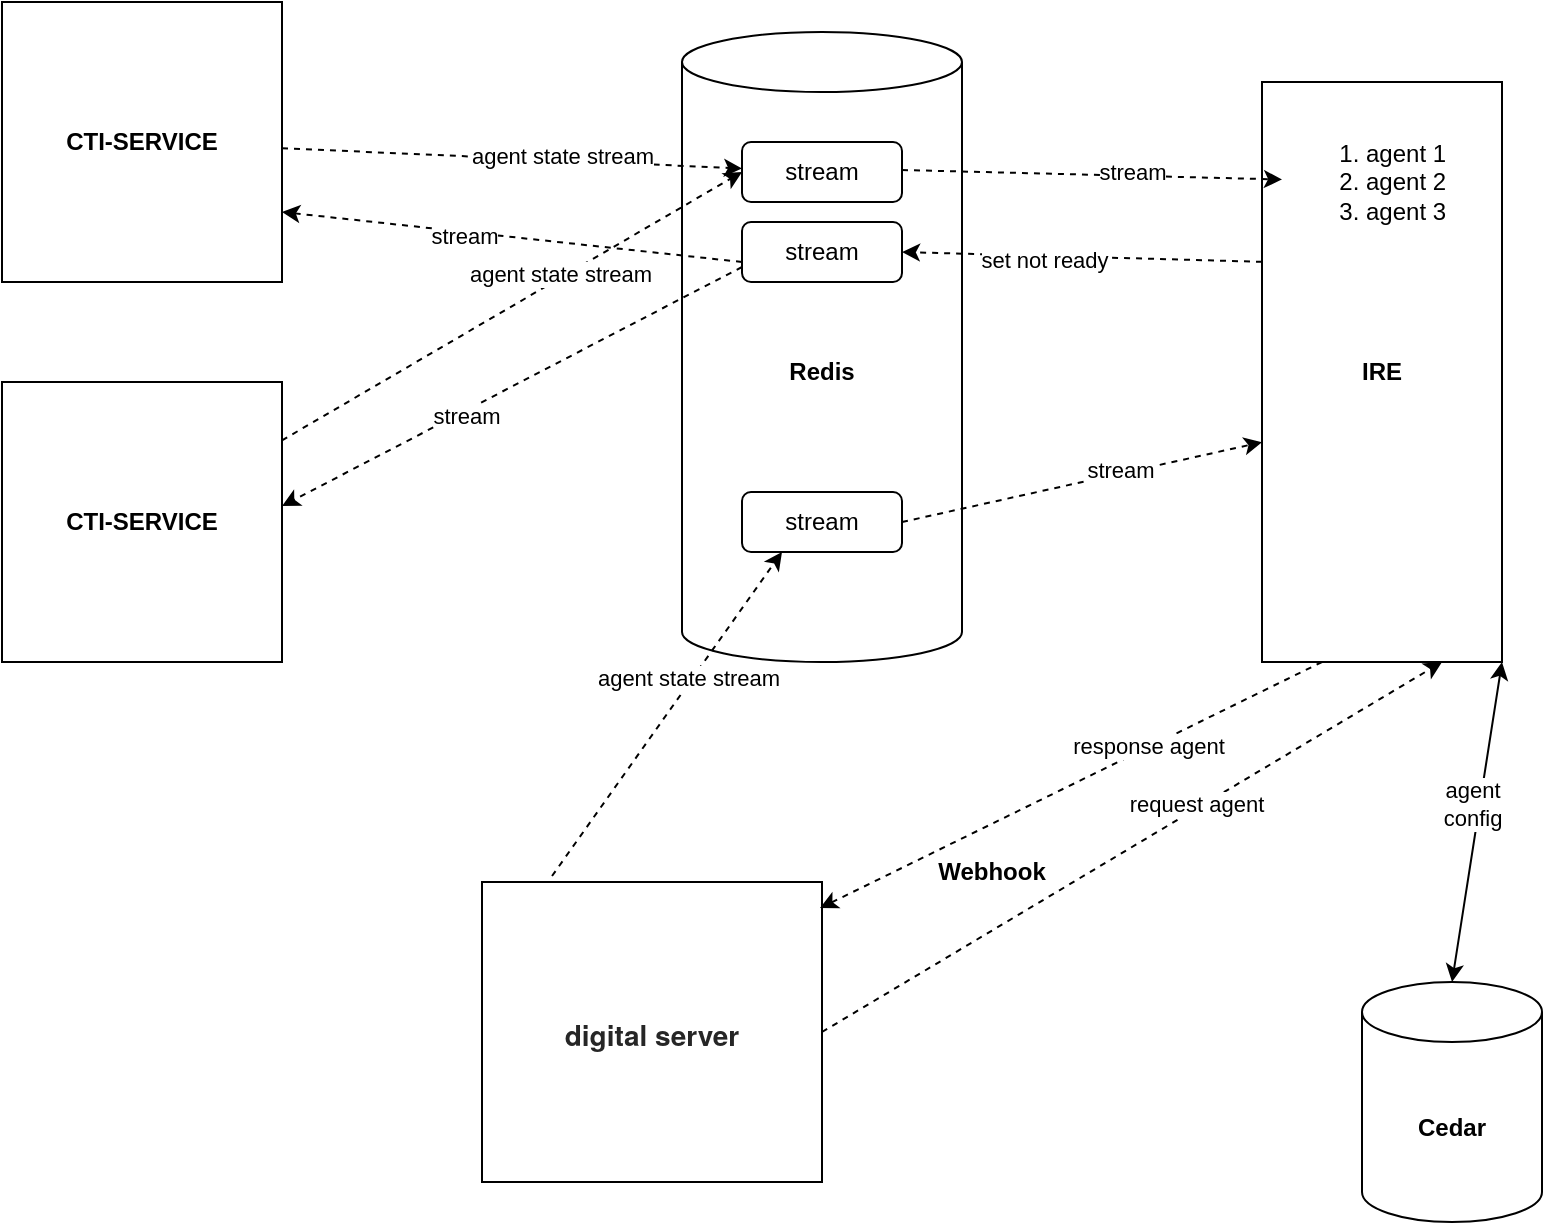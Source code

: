 <mxfile version="21.2.9" type="github">
  <diagram name="Page-1" id="WiLfyXrh9_V5uVXeoWrM">
    <mxGraphModel dx="1079" dy="770" grid="1" gridSize="10" guides="1" tooltips="1" connect="1" arrows="1" fold="1" page="1" pageScale="1" pageWidth="827" pageHeight="1169" math="0" shadow="0">
      <root>
        <mxCell id="0" />
        <mxCell id="1" parent="0" />
        <mxCell id="yV4tG5lqRbvMiZihwO4d-1" value="&lt;b&gt;CTI-SERVICE&lt;/b&gt;" style="whiteSpace=wrap;html=1;aspect=fixed;" vertex="1" parent="1">
          <mxGeometry x="20" y="20" width="140" height="140" as="geometry" />
        </mxCell>
        <mxCell id="yV4tG5lqRbvMiZihwO4d-2" value="&lt;b&gt;Redis&lt;/b&gt;" style="shape=cylinder3;whiteSpace=wrap;html=1;boundedLbl=1;backgroundOutline=1;size=15;" vertex="1" parent="1">
          <mxGeometry x="360" y="35" width="140" height="315" as="geometry" />
        </mxCell>
        <mxCell id="yV4tG5lqRbvMiZihwO4d-6" value="stream" style="rounded=1;whiteSpace=wrap;html=1;" vertex="1" parent="1">
          <mxGeometry x="390" y="90" width="80" height="30" as="geometry" />
        </mxCell>
        <mxCell id="yV4tG5lqRbvMiZihwO4d-13" value="" style="html=1;labelBackgroundColor=#ffffff;startArrow=none;startFill=0;startSize=6;endArrow=classic;endFill=1;endSize=6;jettySize=auto;orthogonalLoop=1;strokeWidth=1;dashed=1;fontSize=14;rounded=0;" edge="1" parent="1" source="yV4tG5lqRbvMiZihwO4d-1" target="yV4tG5lqRbvMiZihwO4d-6">
          <mxGeometry width="60" height="60" relative="1" as="geometry">
            <mxPoint x="190" y="150" as="sourcePoint" />
            <mxPoint x="250" y="90" as="targetPoint" />
          </mxGeometry>
        </mxCell>
        <mxCell id="yV4tG5lqRbvMiZihwO4d-14" value="agent state stream" style="edgeLabel;html=1;align=center;verticalAlign=middle;resizable=0;points=[];" vertex="1" connectable="0" parent="yV4tG5lqRbvMiZihwO4d-13">
          <mxGeometry x="0.212" y="2" relative="1" as="geometry">
            <mxPoint as="offset" />
          </mxGeometry>
        </mxCell>
        <mxCell id="yV4tG5lqRbvMiZihwO4d-17" value="&lt;b&gt;IRE&lt;/b&gt;" style="rounded=0;whiteSpace=wrap;html=1;" vertex="1" parent="1">
          <mxGeometry x="650" y="60" width="120" height="290" as="geometry" />
        </mxCell>
        <mxCell id="yV4tG5lqRbvMiZihwO4d-18" value="&lt;ol&gt;&lt;li&gt;agent 1&lt;/li&gt;&lt;li&gt;agent 2&lt;/li&gt;&lt;li&gt;agent 3&lt;/li&gt;&lt;/ol&gt;" style="text;strokeColor=none;fillColor=none;html=1;whiteSpace=wrap;verticalAlign=middle;overflow=hidden;" vertex="1" parent="1">
          <mxGeometry x="660" y="70" width="100" height="80" as="geometry" />
        </mxCell>
        <mxCell id="yV4tG5lqRbvMiZihwO4d-19" value="" style="html=1;labelBackgroundColor=#ffffff;startArrow=none;startFill=0;startSize=6;endArrow=classic;endFill=1;endSize=6;jettySize=auto;orthogonalLoop=1;strokeWidth=1;dashed=1;fontSize=14;rounded=0;" edge="1" parent="1" target="yV4tG5lqRbvMiZihwO4d-18">
          <mxGeometry width="60" height="60" relative="1" as="geometry">
            <mxPoint x="470" y="104" as="sourcePoint" />
            <mxPoint x="700" y="60" as="targetPoint" />
          </mxGeometry>
        </mxCell>
        <mxCell id="yV4tG5lqRbvMiZihwO4d-20" value="stream" style="edgeLabel;html=1;align=center;verticalAlign=middle;resizable=0;points=[];" vertex="1" connectable="0" parent="yV4tG5lqRbvMiZihwO4d-19">
          <mxGeometry x="0.212" y="2" relative="1" as="geometry">
            <mxPoint as="offset" />
          </mxGeometry>
        </mxCell>
        <mxCell id="yV4tG5lqRbvMiZihwO4d-21" value="stream" style="rounded=1;whiteSpace=wrap;html=1;" vertex="1" parent="1">
          <mxGeometry x="390" y="130" width="80" height="30" as="geometry" />
        </mxCell>
        <mxCell id="yV4tG5lqRbvMiZihwO4d-22" value="" style="html=1;labelBackgroundColor=#ffffff;startArrow=none;startFill=0;startSize=6;endArrow=classic;endFill=1;endSize=6;jettySize=auto;orthogonalLoop=1;strokeWidth=1;dashed=1;fontSize=14;rounded=0;entryX=1;entryY=0.5;entryDx=0;entryDy=0;exitX=0;exitY=0.31;exitDx=0;exitDy=0;exitPerimeter=0;" edge="1" parent="1" source="yV4tG5lqRbvMiZihwO4d-17" target="yV4tG5lqRbvMiZihwO4d-21">
          <mxGeometry width="60" height="60" relative="1" as="geometry">
            <mxPoint x="480" y="114" as="sourcePoint" />
            <mxPoint x="670" y="119" as="targetPoint" />
          </mxGeometry>
        </mxCell>
        <mxCell id="yV4tG5lqRbvMiZihwO4d-23" value="set not ready" style="edgeLabel;html=1;align=center;verticalAlign=middle;resizable=0;points=[];" vertex="1" connectable="0" parent="yV4tG5lqRbvMiZihwO4d-22">
          <mxGeometry x="0.212" y="2" relative="1" as="geometry">
            <mxPoint as="offset" />
          </mxGeometry>
        </mxCell>
        <mxCell id="yV4tG5lqRbvMiZihwO4d-24" value="&lt;b&gt;CTI-SERVICE&lt;/b&gt;" style="whiteSpace=wrap;html=1;aspect=fixed;" vertex="1" parent="1">
          <mxGeometry x="20" y="210" width="140" height="140" as="geometry" />
        </mxCell>
        <mxCell id="yV4tG5lqRbvMiZihwO4d-25" value="" style="html=1;labelBackgroundColor=#ffffff;startArrow=none;startFill=0;startSize=6;endArrow=classic;endFill=1;endSize=6;jettySize=auto;orthogonalLoop=1;strokeWidth=1;dashed=1;fontSize=14;rounded=0;entryX=0;entryY=0.5;entryDx=0;entryDy=0;" edge="1" parent="1" source="yV4tG5lqRbvMiZihwO4d-24" target="yV4tG5lqRbvMiZihwO4d-6">
          <mxGeometry width="60" height="60" relative="1" as="geometry">
            <mxPoint x="170" y="103" as="sourcePoint" />
            <mxPoint x="400" y="113" as="targetPoint" />
          </mxGeometry>
        </mxCell>
        <mxCell id="yV4tG5lqRbvMiZihwO4d-26" value="agent state stream" style="edgeLabel;html=1;align=center;verticalAlign=middle;resizable=0;points=[];" vertex="1" connectable="0" parent="yV4tG5lqRbvMiZihwO4d-25">
          <mxGeometry x="0.212" y="2" relative="1" as="geometry">
            <mxPoint as="offset" />
          </mxGeometry>
        </mxCell>
        <mxCell id="yV4tG5lqRbvMiZihwO4d-27" value="" style="html=1;labelBackgroundColor=#ffffff;startArrow=none;startFill=0;startSize=6;endArrow=classic;endFill=1;endSize=6;jettySize=auto;orthogonalLoop=1;strokeWidth=1;dashed=1;fontSize=14;rounded=0;entryX=1;entryY=0.443;entryDx=0;entryDy=0;entryPerimeter=0;exitX=0;exitY=0.75;exitDx=0;exitDy=0;" edge="1" parent="1" source="yV4tG5lqRbvMiZihwO4d-21" target="yV4tG5lqRbvMiZihwO4d-24">
          <mxGeometry width="60" height="60" relative="1" as="geometry">
            <mxPoint x="200" y="330" as="sourcePoint" />
            <mxPoint x="400" y="115" as="targetPoint" />
          </mxGeometry>
        </mxCell>
        <mxCell id="yV4tG5lqRbvMiZihwO4d-28" value="stream" style="edgeLabel;html=1;align=center;verticalAlign=middle;resizable=0;points=[];" vertex="1" connectable="0" parent="yV4tG5lqRbvMiZihwO4d-27">
          <mxGeometry x="0.212" y="2" relative="1" as="geometry">
            <mxPoint as="offset" />
          </mxGeometry>
        </mxCell>
        <mxCell id="yV4tG5lqRbvMiZihwO4d-29" value="" style="html=1;labelBackgroundColor=#ffffff;startArrow=none;startFill=0;startSize=6;endArrow=classic;endFill=1;endSize=6;jettySize=auto;orthogonalLoop=1;strokeWidth=1;dashed=1;fontSize=14;rounded=0;entryX=1;entryY=0.75;entryDx=0;entryDy=0;" edge="1" parent="1" target="yV4tG5lqRbvMiZihwO4d-1">
          <mxGeometry width="60" height="60" relative="1" as="geometry">
            <mxPoint x="390" y="150" as="sourcePoint" />
            <mxPoint x="170" y="282" as="targetPoint" />
          </mxGeometry>
        </mxCell>
        <mxCell id="yV4tG5lqRbvMiZihwO4d-30" value="stream" style="edgeLabel;html=1;align=center;verticalAlign=middle;resizable=0;points=[];" vertex="1" connectable="0" parent="yV4tG5lqRbvMiZihwO4d-29">
          <mxGeometry x="0.212" y="2" relative="1" as="geometry">
            <mxPoint as="offset" />
          </mxGeometry>
        </mxCell>
        <mxCell id="yV4tG5lqRbvMiZihwO4d-31" value="&lt;p style=&quot;margin: 0px; font-variant-numeric: normal; font-variant-east-asian: normal; font-variant-alternates: normal; font-kerning: auto; font-optical-sizing: auto; font-feature-settings: normal; font-variation-settings: normal; font-stretch: normal; font-size: 14px; line-height: normal; font-family: &amp;quot;Helvetica Neue&amp;quot;; color: rgba(0, 0, 0, 0.85); background-color: rgba(0, 0, 0, 0); text-align: start;&quot; class=&quot;p1&quot;&gt;&lt;b&gt;digital server&lt;/b&gt;&lt;/p&gt;" style="rounded=0;whiteSpace=wrap;html=1;" vertex="1" parent="1">
          <mxGeometry x="260" y="460" width="170" height="150" as="geometry" />
        </mxCell>
        <mxCell id="yV4tG5lqRbvMiZihwO4d-32" value="stream" style="rounded=1;whiteSpace=wrap;html=1;" vertex="1" parent="1">
          <mxGeometry x="390" y="265" width="80" height="30" as="geometry" />
        </mxCell>
        <mxCell id="yV4tG5lqRbvMiZihwO4d-33" value="" style="html=1;labelBackgroundColor=#ffffff;startArrow=none;startFill=0;startSize=6;endArrow=classic;endFill=1;endSize=6;jettySize=auto;orthogonalLoop=1;strokeWidth=1;dashed=1;fontSize=14;rounded=0;entryX=0.25;entryY=1;entryDx=0;entryDy=0;exitX=0.206;exitY=-0.02;exitDx=0;exitDy=0;exitPerimeter=0;" edge="1" parent="1" source="yV4tG5lqRbvMiZihwO4d-31" target="yV4tG5lqRbvMiZihwO4d-32">
          <mxGeometry width="60" height="60" relative="1" as="geometry">
            <mxPoint x="210" y="484" as="sourcePoint" />
            <mxPoint x="440" y="350" as="targetPoint" />
          </mxGeometry>
        </mxCell>
        <mxCell id="yV4tG5lqRbvMiZihwO4d-34" value="agent state stream" style="edgeLabel;html=1;align=center;verticalAlign=middle;resizable=0;points=[];" vertex="1" connectable="0" parent="yV4tG5lqRbvMiZihwO4d-33">
          <mxGeometry x="0.212" y="2" relative="1" as="geometry">
            <mxPoint as="offset" />
          </mxGeometry>
        </mxCell>
        <mxCell id="yV4tG5lqRbvMiZihwO4d-35" value="" style="html=1;labelBackgroundColor=#ffffff;startArrow=none;startFill=0;startSize=6;endArrow=classic;endFill=1;endSize=6;jettySize=auto;orthogonalLoop=1;strokeWidth=1;dashed=1;fontSize=14;rounded=0;entryX=0;entryY=0.621;entryDx=0;entryDy=0;exitX=1;exitY=0.5;exitDx=0;exitDy=0;entryPerimeter=0;" edge="1" parent="1" source="yV4tG5lqRbvMiZihwO4d-32" target="yV4tG5lqRbvMiZihwO4d-17">
          <mxGeometry width="60" height="60" relative="1" as="geometry">
            <mxPoint x="405" y="497" as="sourcePoint" />
            <mxPoint x="420" y="305" as="targetPoint" />
          </mxGeometry>
        </mxCell>
        <mxCell id="yV4tG5lqRbvMiZihwO4d-36" value="stream" style="edgeLabel;html=1;align=center;verticalAlign=middle;resizable=0;points=[];" vertex="1" connectable="0" parent="yV4tG5lqRbvMiZihwO4d-35">
          <mxGeometry x="0.212" y="2" relative="1" as="geometry">
            <mxPoint as="offset" />
          </mxGeometry>
        </mxCell>
        <mxCell id="yV4tG5lqRbvMiZihwO4d-37" value="" style="html=1;labelBackgroundColor=#ffffff;startArrow=none;startFill=0;startSize=6;endArrow=classic;endFill=1;endSize=6;jettySize=auto;orthogonalLoop=1;strokeWidth=1;dashed=1;fontSize=14;rounded=0;exitX=1;exitY=0.5;exitDx=0;exitDy=0;entryX=0.75;entryY=1;entryDx=0;entryDy=0;" edge="1" parent="1" source="yV4tG5lqRbvMiZihwO4d-31" target="yV4tG5lqRbvMiZihwO4d-17">
          <mxGeometry width="60" height="60" relative="1" as="geometry">
            <mxPoint x="635" y="562" as="sourcePoint" />
            <mxPoint x="730" y="360" as="targetPoint" />
          </mxGeometry>
        </mxCell>
        <mxCell id="yV4tG5lqRbvMiZihwO4d-38" value="request agent" style="edgeLabel;html=1;align=center;verticalAlign=middle;resizable=0;points=[];" vertex="1" connectable="0" parent="yV4tG5lqRbvMiZihwO4d-37">
          <mxGeometry x="0.212" y="2" relative="1" as="geometry">
            <mxPoint as="offset" />
          </mxGeometry>
        </mxCell>
        <mxCell id="yV4tG5lqRbvMiZihwO4d-39" value="" style="html=1;labelBackgroundColor=#ffffff;startArrow=none;startFill=0;startSize=6;endArrow=classic;endFill=1;endSize=6;jettySize=auto;orthogonalLoop=1;strokeWidth=1;dashed=1;fontSize=14;rounded=0;exitX=0.25;exitY=1;exitDx=0;exitDy=0;entryX=0.994;entryY=0.087;entryDx=0;entryDy=0;entryPerimeter=0;" edge="1" parent="1" source="yV4tG5lqRbvMiZihwO4d-17" target="yV4tG5lqRbvMiZihwO4d-31">
          <mxGeometry width="60" height="60" relative="1" as="geometry">
            <mxPoint x="542" y="556" as="sourcePoint" />
            <mxPoint x="740" y="370" as="targetPoint" />
          </mxGeometry>
        </mxCell>
        <mxCell id="yV4tG5lqRbvMiZihwO4d-41" value="response agent" style="edgeLabel;html=1;align=center;verticalAlign=middle;resizable=0;points=[];" vertex="1" connectable="0" parent="yV4tG5lqRbvMiZihwO4d-39">
          <mxGeometry x="-0.309" y="-1" relative="1" as="geometry">
            <mxPoint as="offset" />
          </mxGeometry>
        </mxCell>
        <mxCell id="yV4tG5lqRbvMiZihwO4d-47" value="&lt;b&gt;Webhook&lt;/b&gt;" style="text;html=1;strokeColor=none;fillColor=none;align=center;verticalAlign=middle;whiteSpace=wrap;rounded=0;" vertex="1" parent="1">
          <mxGeometry x="460" y="430" width="110" height="50" as="geometry" />
        </mxCell>
        <mxCell id="yV4tG5lqRbvMiZihwO4d-48" value="&lt;b&gt;Cedar&lt;/b&gt;" style="shape=cylinder3;whiteSpace=wrap;html=1;boundedLbl=1;backgroundOutline=1;size=15;" vertex="1" parent="1">
          <mxGeometry x="700" y="510" width="90" height="120" as="geometry" />
        </mxCell>
        <mxCell id="yV4tG5lqRbvMiZihwO4d-49" value="" style="endArrow=classic;startArrow=classic;html=1;rounded=0;exitX=0.5;exitY=0;exitDx=0;exitDy=0;exitPerimeter=0;entryX=1;entryY=1;entryDx=0;entryDy=0;" edge="1" parent="1" source="yV4tG5lqRbvMiZihwO4d-48" target="yV4tG5lqRbvMiZihwO4d-17">
          <mxGeometry width="50" height="50" relative="1" as="geometry">
            <mxPoint x="750" y="440" as="sourcePoint" />
            <mxPoint x="800" y="390" as="targetPoint" />
          </mxGeometry>
        </mxCell>
        <mxCell id="yV4tG5lqRbvMiZihwO4d-50" value="agent&lt;br&gt;config" style="edgeLabel;html=1;align=center;verticalAlign=middle;resizable=0;points=[];" vertex="1" connectable="0" parent="yV4tG5lqRbvMiZihwO4d-49">
          <mxGeometry x="0.105" y="4" relative="1" as="geometry">
            <mxPoint as="offset" />
          </mxGeometry>
        </mxCell>
      </root>
    </mxGraphModel>
  </diagram>
</mxfile>
